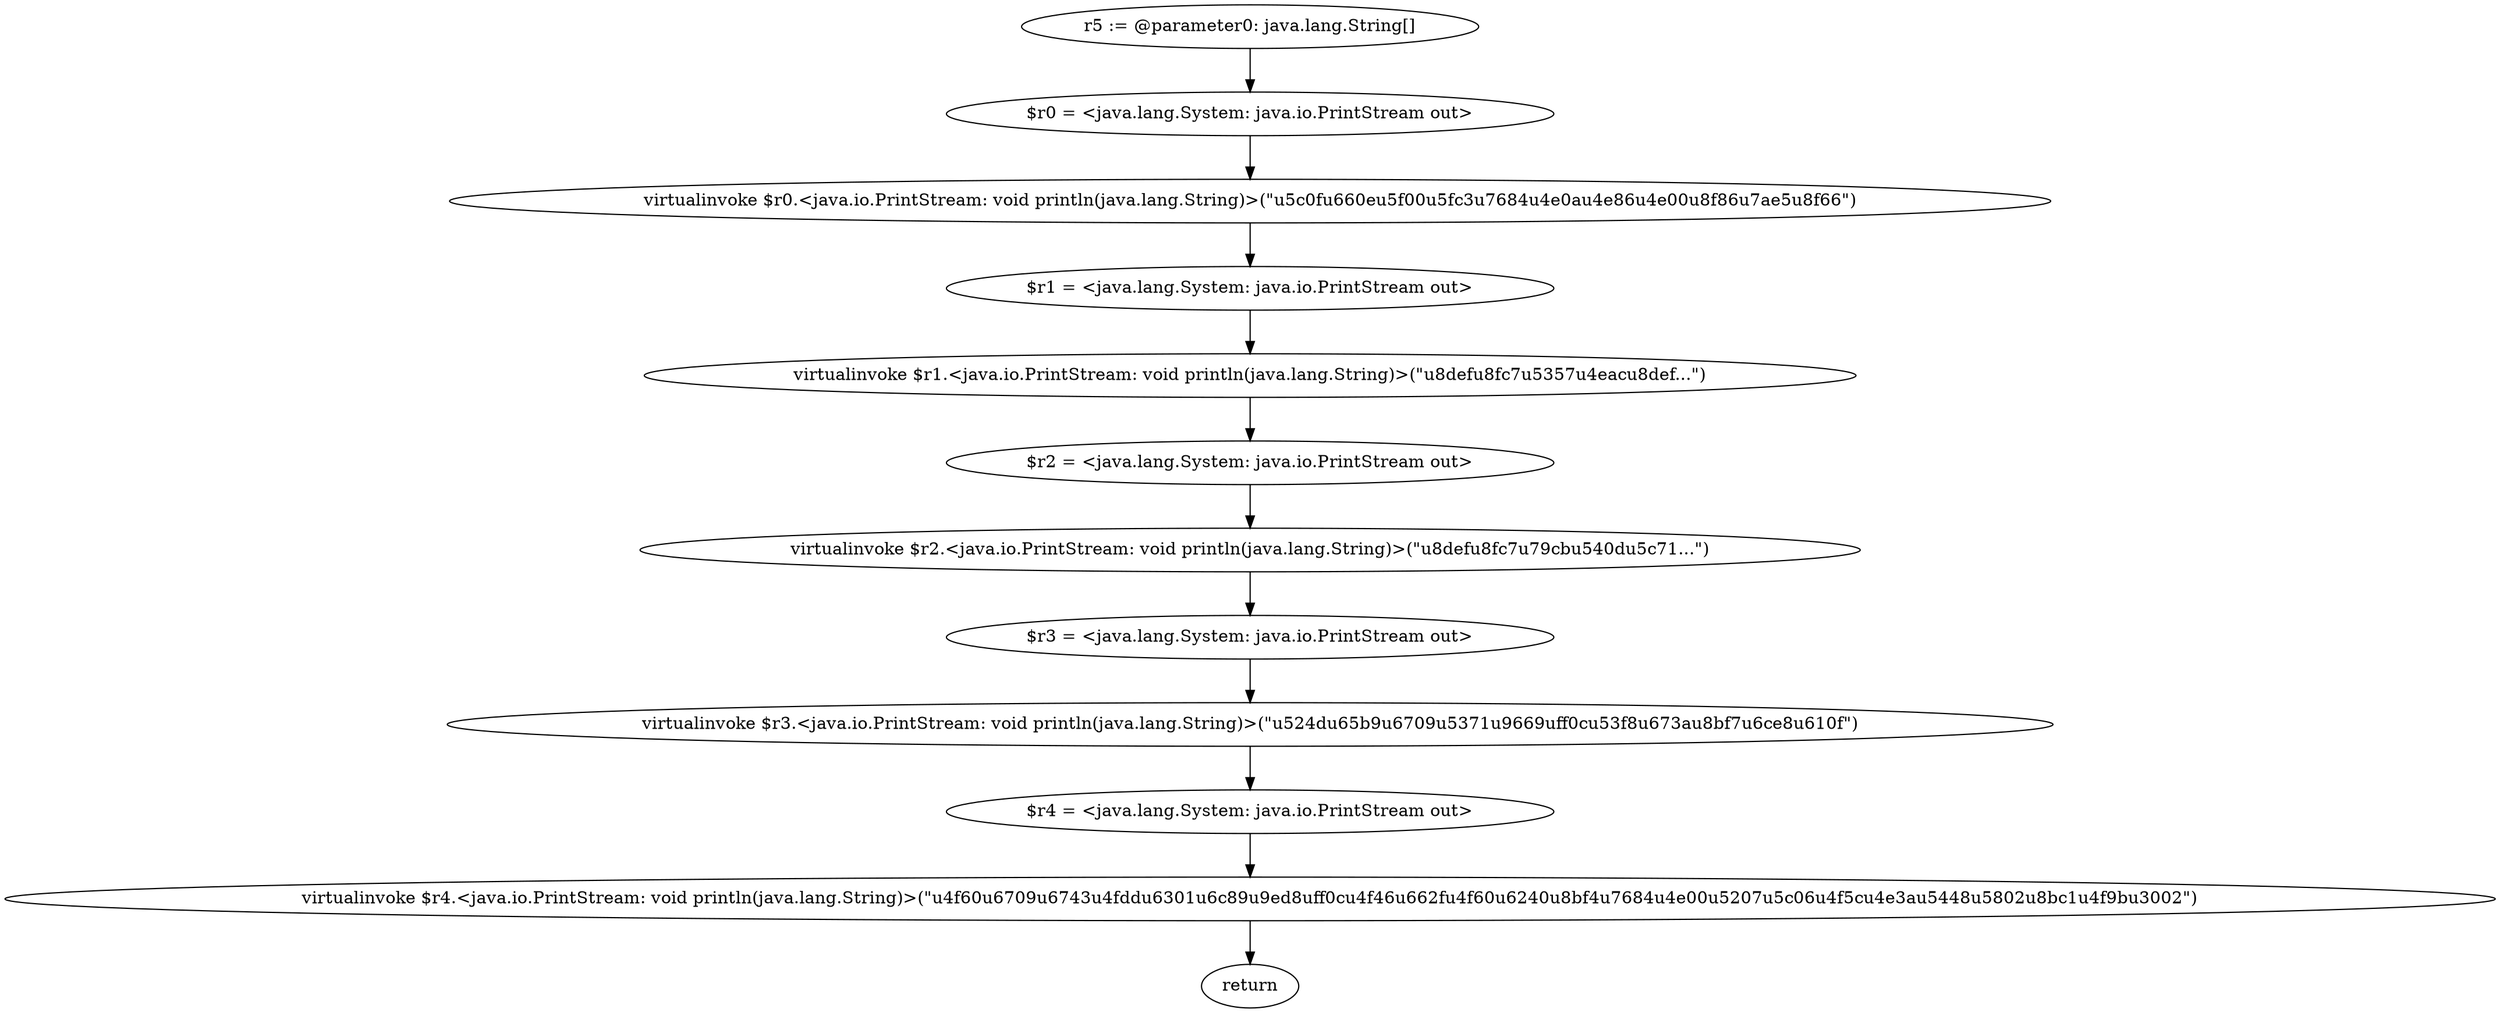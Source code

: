 digraph "unitGraph" {
    "r5 := @parameter0: java.lang.String[]"
    "$r0 = <java.lang.System: java.io.PrintStream out>"
    "virtualinvoke $r0.<java.io.PrintStream: void println(java.lang.String)>(\"\u5c0f\u660e\u5f00\u5fc3\u7684\u4e0a\u4e86\u4e00\u8f86\u7ae5\u8f66\")"
    "$r1 = <java.lang.System: java.io.PrintStream out>"
    "virtualinvoke $r1.<java.io.PrintStream: void println(java.lang.String)>(\"\u8def\u8fc7\u5357\u4eac\u8def...\")"
    "$r2 = <java.lang.System: java.io.PrintStream out>"
    "virtualinvoke $r2.<java.io.PrintStream: void println(java.lang.String)>(\"\u8def\u8fc7\u79cb\u540d\u5c71...\")"
    "$r3 = <java.lang.System: java.io.PrintStream out>"
    "virtualinvoke $r3.<java.io.PrintStream: void println(java.lang.String)>(\"\u524d\u65b9\u6709\u5371\u9669\uff0c\u53f8\u673a\u8bf7\u6ce8\u610f\")"
    "$r4 = <java.lang.System: java.io.PrintStream out>"
    "virtualinvoke $r4.<java.io.PrintStream: void println(java.lang.String)>(\"\u4f60\u6709\u6743\u4fdd\u6301\u6c89\u9ed8\uff0c\u4f46\u662f\u4f60\u6240\u8bf4\u7684\u4e00\u5207\u5c06\u4f5c\u4e3a\u5448\u5802\u8bc1\u4f9b\u3002\")"
    "return"
    "r5 := @parameter0: java.lang.String[]"->"$r0 = <java.lang.System: java.io.PrintStream out>";
    "$r0 = <java.lang.System: java.io.PrintStream out>"->"virtualinvoke $r0.<java.io.PrintStream: void println(java.lang.String)>(\"\u5c0f\u660e\u5f00\u5fc3\u7684\u4e0a\u4e86\u4e00\u8f86\u7ae5\u8f66\")";
    "virtualinvoke $r0.<java.io.PrintStream: void println(java.lang.String)>(\"\u5c0f\u660e\u5f00\u5fc3\u7684\u4e0a\u4e86\u4e00\u8f86\u7ae5\u8f66\")"->"$r1 = <java.lang.System: java.io.PrintStream out>";
    "$r1 = <java.lang.System: java.io.PrintStream out>"->"virtualinvoke $r1.<java.io.PrintStream: void println(java.lang.String)>(\"\u8def\u8fc7\u5357\u4eac\u8def...\")";
    "virtualinvoke $r1.<java.io.PrintStream: void println(java.lang.String)>(\"\u8def\u8fc7\u5357\u4eac\u8def...\")"->"$r2 = <java.lang.System: java.io.PrintStream out>";
    "$r2 = <java.lang.System: java.io.PrintStream out>"->"virtualinvoke $r2.<java.io.PrintStream: void println(java.lang.String)>(\"\u8def\u8fc7\u79cb\u540d\u5c71...\")";
    "virtualinvoke $r2.<java.io.PrintStream: void println(java.lang.String)>(\"\u8def\u8fc7\u79cb\u540d\u5c71...\")"->"$r3 = <java.lang.System: java.io.PrintStream out>";
    "$r3 = <java.lang.System: java.io.PrintStream out>"->"virtualinvoke $r3.<java.io.PrintStream: void println(java.lang.String)>(\"\u524d\u65b9\u6709\u5371\u9669\uff0c\u53f8\u673a\u8bf7\u6ce8\u610f\")";
    "virtualinvoke $r3.<java.io.PrintStream: void println(java.lang.String)>(\"\u524d\u65b9\u6709\u5371\u9669\uff0c\u53f8\u673a\u8bf7\u6ce8\u610f\")"->"$r4 = <java.lang.System: java.io.PrintStream out>";
    "$r4 = <java.lang.System: java.io.PrintStream out>"->"virtualinvoke $r4.<java.io.PrintStream: void println(java.lang.String)>(\"\u4f60\u6709\u6743\u4fdd\u6301\u6c89\u9ed8\uff0c\u4f46\u662f\u4f60\u6240\u8bf4\u7684\u4e00\u5207\u5c06\u4f5c\u4e3a\u5448\u5802\u8bc1\u4f9b\u3002\")";
    "virtualinvoke $r4.<java.io.PrintStream: void println(java.lang.String)>(\"\u4f60\u6709\u6743\u4fdd\u6301\u6c89\u9ed8\uff0c\u4f46\u662f\u4f60\u6240\u8bf4\u7684\u4e00\u5207\u5c06\u4f5c\u4e3a\u5448\u5802\u8bc1\u4f9b\u3002\")"->"return";
}
